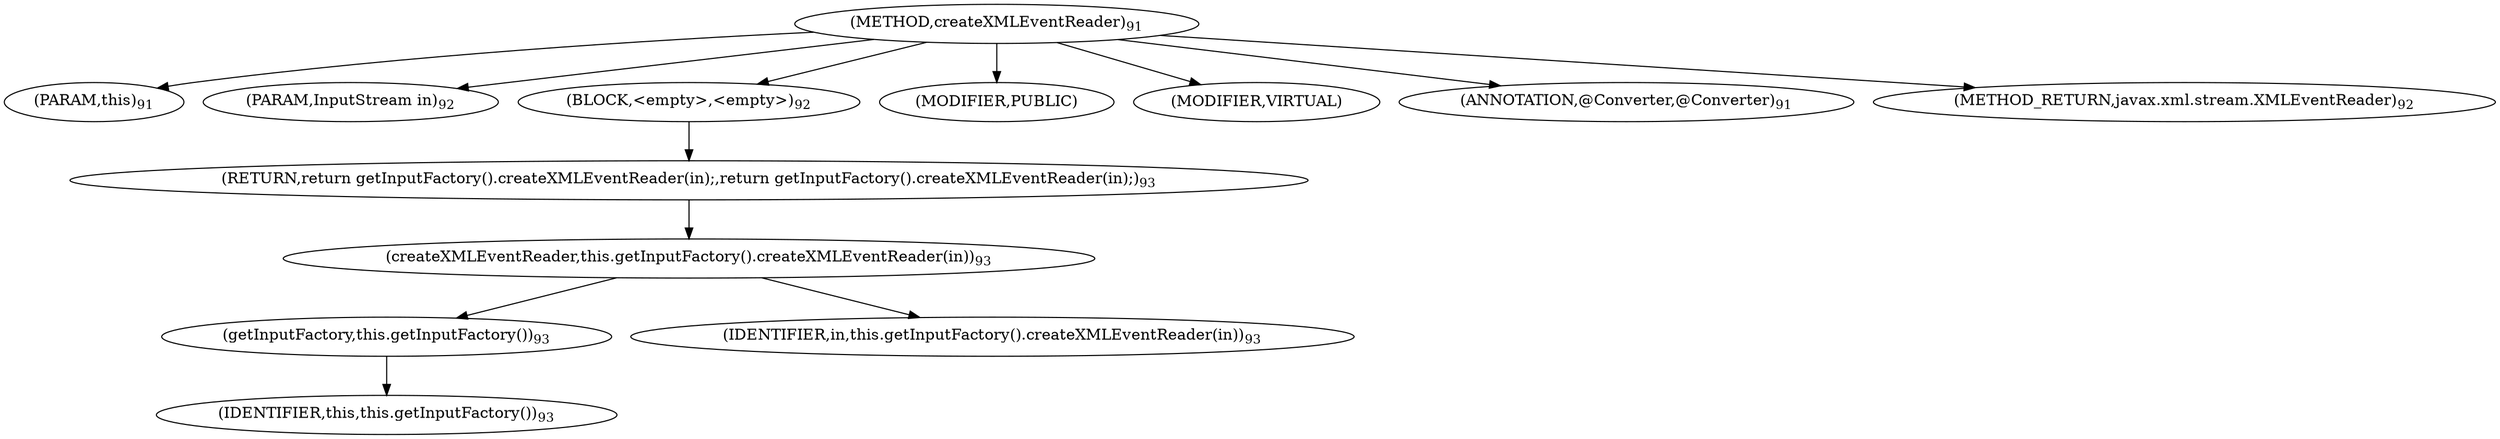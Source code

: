 digraph "createXMLEventReader" {  
"168" [label = <(METHOD,createXMLEventReader)<SUB>91</SUB>> ]
"22" [label = <(PARAM,this)<SUB>91</SUB>> ]
"169" [label = <(PARAM,InputStream in)<SUB>92</SUB>> ]
"170" [label = <(BLOCK,&lt;empty&gt;,&lt;empty&gt;)<SUB>92</SUB>> ]
"171" [label = <(RETURN,return getInputFactory().createXMLEventReader(in);,return getInputFactory().createXMLEventReader(in);)<SUB>93</SUB>> ]
"172" [label = <(createXMLEventReader,this.getInputFactory().createXMLEventReader(in))<SUB>93</SUB>> ]
"173" [label = <(getInputFactory,this.getInputFactory())<SUB>93</SUB>> ]
"21" [label = <(IDENTIFIER,this,this.getInputFactory())<SUB>93</SUB>> ]
"174" [label = <(IDENTIFIER,in,this.getInputFactory().createXMLEventReader(in))<SUB>93</SUB>> ]
"175" [label = <(MODIFIER,PUBLIC)> ]
"176" [label = <(MODIFIER,VIRTUAL)> ]
"177" [label = <(ANNOTATION,@Converter,@Converter)<SUB>91</SUB>> ]
"178" [label = <(METHOD_RETURN,javax.xml.stream.XMLEventReader)<SUB>92</SUB>> ]
  "168" -> "22" 
  "168" -> "169" 
  "168" -> "170" 
  "168" -> "175" 
  "168" -> "176" 
  "168" -> "177" 
  "168" -> "178" 
  "170" -> "171" 
  "171" -> "172" 
  "172" -> "173" 
  "172" -> "174" 
  "173" -> "21" 
}
